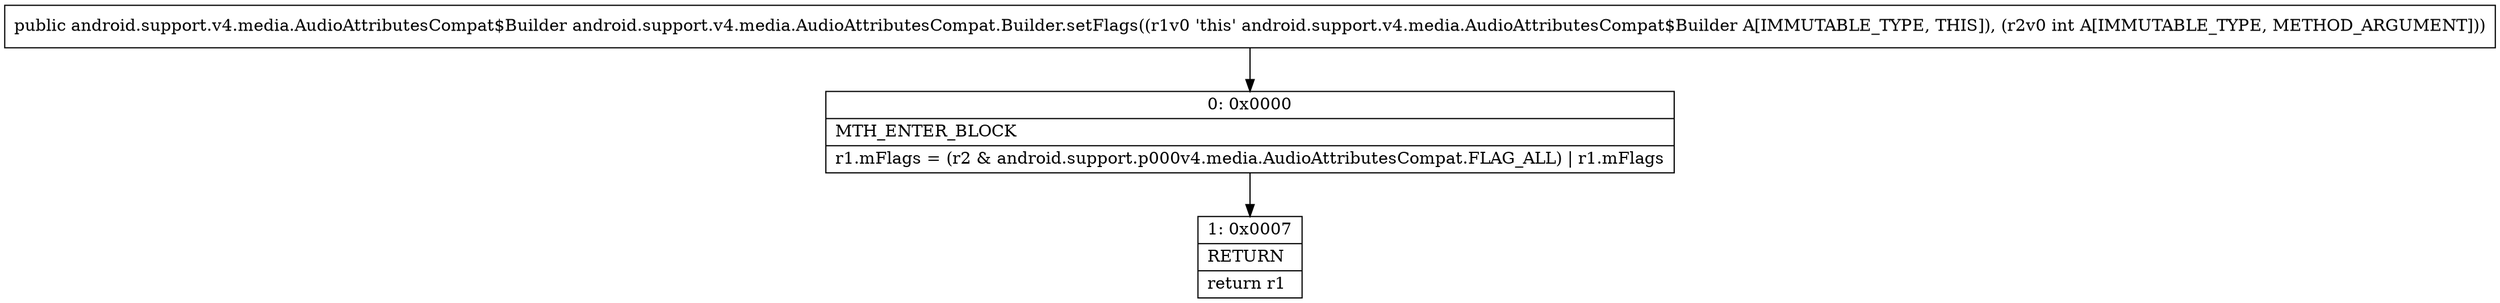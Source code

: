 digraph "CFG forandroid.support.v4.media.AudioAttributesCompat.Builder.setFlags(I)Landroid\/support\/v4\/media\/AudioAttributesCompat$Builder;" {
Node_0 [shape=record,label="{0\:\ 0x0000|MTH_ENTER_BLOCK\l|r1.mFlags = (r2 & android.support.p000v4.media.AudioAttributesCompat.FLAG_ALL) \| r1.mFlags\l}"];
Node_1 [shape=record,label="{1\:\ 0x0007|RETURN\l|return r1\l}"];
MethodNode[shape=record,label="{public android.support.v4.media.AudioAttributesCompat$Builder android.support.v4.media.AudioAttributesCompat.Builder.setFlags((r1v0 'this' android.support.v4.media.AudioAttributesCompat$Builder A[IMMUTABLE_TYPE, THIS]), (r2v0 int A[IMMUTABLE_TYPE, METHOD_ARGUMENT])) }"];
MethodNode -> Node_0;
Node_0 -> Node_1;
}

